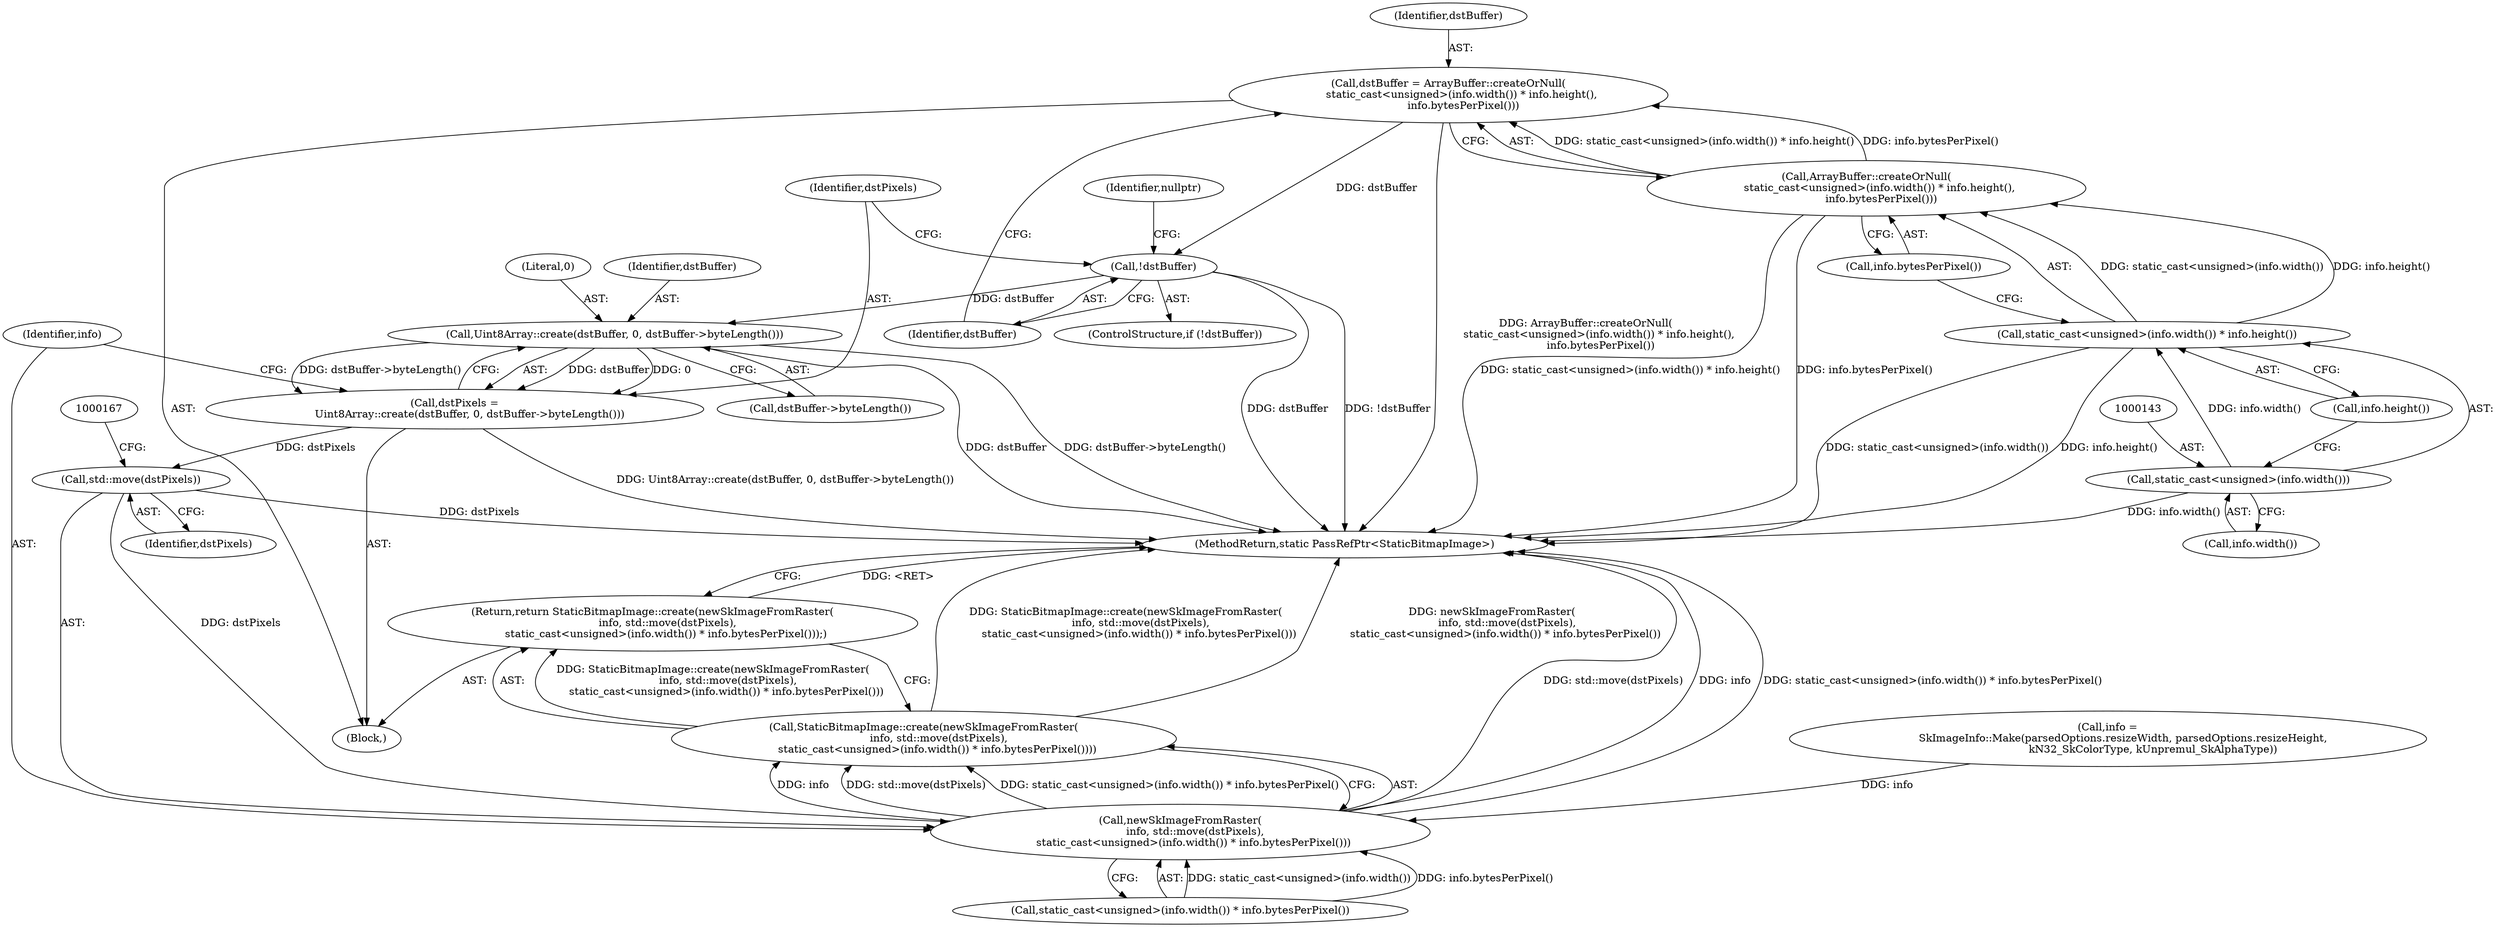 digraph "0_Chrome_d59a4441697f6253e7dc3f7ae5caad6e5fd2c778_1@API" {
"1000138" [label="(Call,dstBuffer = ArrayBuffer::createOrNull(\n        static_cast<unsigned>(info.width()) * info.height(),\n         info.bytesPerPixel()))"];
"1000140" [label="(Call,ArrayBuffer::createOrNull(\n        static_cast<unsigned>(info.width()) * info.height(),\n         info.bytesPerPixel()))"];
"1000141" [label="(Call,static_cast<unsigned>(info.width()) * info.height())"];
"1000142" [label="(Call,static_cast<unsigned>(info.width()))"];
"1000148" [label="(Call,!dstBuffer)"];
"1000155" [label="(Call,Uint8Array::create(dstBuffer, 0, dstBuffer->byteLength()))"];
"1000153" [label="(Call,dstPixels =\n         Uint8Array::create(dstBuffer, 0, dstBuffer->byteLength()))"];
"1000163" [label="(Call,std::move(dstPixels))"];
"1000161" [label="(Call,newSkImageFromRaster(\n         info, std::move(dstPixels),\n        static_cast<unsigned>(info.width()) * info.bytesPerPixel()))"];
"1000160" [label="(Call,StaticBitmapImage::create(newSkImageFromRaster(\n         info, std::move(dstPixels),\n        static_cast<unsigned>(info.width()) * info.bytesPerPixel())))"];
"1000159" [label="(Return,return StaticBitmapImage::create(newSkImageFromRaster(\n         info, std::move(dstPixels),\n        static_cast<unsigned>(info.width()) * info.bytesPerPixel()));)"];
"1000388" [label="(MethodReturn,static PassRefPtr<StaticBitmapImage>)"];
"1000157" [label="(Literal,0)"];
"1000160" [label="(Call,StaticBitmapImage::create(newSkImageFromRaster(\n         info, std::move(dstPixels),\n        static_cast<unsigned>(info.width()) * info.bytesPerPixel())))"];
"1000148" [label="(Call,!dstBuffer)"];
"1000146" [label="(Call,info.bytesPerPixel())"];
"1000151" [label="(Identifier,nullptr)"];
"1000145" [label="(Call,info.height())"];
"1000165" [label="(Call,static_cast<unsigned>(info.width()) * info.bytesPerPixel())"];
"1000161" [label="(Call,newSkImageFromRaster(\n         info, std::move(dstPixels),\n        static_cast<unsigned>(info.width()) * info.bytesPerPixel()))"];
"1000144" [label="(Call,info.width())"];
"1000142" [label="(Call,static_cast<unsigned>(info.width()))"];
"1000124" [label="(Block,)"];
"1000164" [label="(Identifier,dstPixels)"];
"1000163" [label="(Call,std::move(dstPixels))"];
"1000159" [label="(Return,return StaticBitmapImage::create(newSkImageFromRaster(\n         info, std::move(dstPixels),\n        static_cast<unsigned>(info.width()) * info.bytesPerPixel()));)"];
"1000147" [label="(ControlStructure,if (!dstBuffer))"];
"1000156" [label="(Identifier,dstBuffer)"];
"1000140" [label="(Call,ArrayBuffer::createOrNull(\n        static_cast<unsigned>(info.width()) * info.height(),\n         info.bytesPerPixel()))"];
"1000158" [label="(Call,dstBuffer->byteLength())"];
"1000141" [label="(Call,static_cast<unsigned>(info.width()) * info.height())"];
"1000139" [label="(Identifier,dstBuffer)"];
"1000153" [label="(Call,dstPixels =\n         Uint8Array::create(dstBuffer, 0, dstBuffer->byteLength()))"];
"1000155" [label="(Call,Uint8Array::create(dstBuffer, 0, dstBuffer->byteLength()))"];
"1000149" [label="(Identifier,dstBuffer)"];
"1000162" [label="(Identifier,info)"];
"1000126" [label="(Call,info =\n         SkImageInfo::Make(parsedOptions.resizeWidth, parsedOptions.resizeHeight,\n                           kN32_SkColorType, kUnpremul_SkAlphaType))"];
"1000138" [label="(Call,dstBuffer = ArrayBuffer::createOrNull(\n        static_cast<unsigned>(info.width()) * info.height(),\n         info.bytesPerPixel()))"];
"1000154" [label="(Identifier,dstPixels)"];
"1000138" -> "1000124"  [label="AST: "];
"1000138" -> "1000140"  [label="CFG: "];
"1000139" -> "1000138"  [label="AST: "];
"1000140" -> "1000138"  [label="AST: "];
"1000149" -> "1000138"  [label="CFG: "];
"1000138" -> "1000388"  [label="DDG: ArrayBuffer::createOrNull(\n        static_cast<unsigned>(info.width()) * info.height(),\n         info.bytesPerPixel())"];
"1000140" -> "1000138"  [label="DDG: static_cast<unsigned>(info.width()) * info.height()"];
"1000140" -> "1000138"  [label="DDG: info.bytesPerPixel()"];
"1000138" -> "1000148"  [label="DDG: dstBuffer"];
"1000140" -> "1000146"  [label="CFG: "];
"1000141" -> "1000140"  [label="AST: "];
"1000146" -> "1000140"  [label="AST: "];
"1000140" -> "1000388"  [label="DDG: static_cast<unsigned>(info.width()) * info.height()"];
"1000140" -> "1000388"  [label="DDG: info.bytesPerPixel()"];
"1000141" -> "1000140"  [label="DDG: static_cast<unsigned>(info.width())"];
"1000141" -> "1000140"  [label="DDG: info.height()"];
"1000141" -> "1000145"  [label="CFG: "];
"1000142" -> "1000141"  [label="AST: "];
"1000145" -> "1000141"  [label="AST: "];
"1000146" -> "1000141"  [label="CFG: "];
"1000141" -> "1000388"  [label="DDG: static_cast<unsigned>(info.width())"];
"1000141" -> "1000388"  [label="DDG: info.height()"];
"1000142" -> "1000141"  [label="DDG: info.width()"];
"1000142" -> "1000144"  [label="CFG: "];
"1000143" -> "1000142"  [label="AST: "];
"1000144" -> "1000142"  [label="AST: "];
"1000145" -> "1000142"  [label="CFG: "];
"1000142" -> "1000388"  [label="DDG: info.width()"];
"1000148" -> "1000147"  [label="AST: "];
"1000148" -> "1000149"  [label="CFG: "];
"1000149" -> "1000148"  [label="AST: "];
"1000151" -> "1000148"  [label="CFG: "];
"1000154" -> "1000148"  [label="CFG: "];
"1000148" -> "1000388"  [label="DDG: dstBuffer"];
"1000148" -> "1000388"  [label="DDG: !dstBuffer"];
"1000148" -> "1000155"  [label="DDG: dstBuffer"];
"1000155" -> "1000153"  [label="AST: "];
"1000155" -> "1000158"  [label="CFG: "];
"1000156" -> "1000155"  [label="AST: "];
"1000157" -> "1000155"  [label="AST: "];
"1000158" -> "1000155"  [label="AST: "];
"1000153" -> "1000155"  [label="CFG: "];
"1000155" -> "1000388"  [label="DDG: dstBuffer->byteLength()"];
"1000155" -> "1000388"  [label="DDG: dstBuffer"];
"1000155" -> "1000153"  [label="DDG: dstBuffer"];
"1000155" -> "1000153"  [label="DDG: 0"];
"1000155" -> "1000153"  [label="DDG: dstBuffer->byteLength()"];
"1000153" -> "1000124"  [label="AST: "];
"1000154" -> "1000153"  [label="AST: "];
"1000162" -> "1000153"  [label="CFG: "];
"1000153" -> "1000388"  [label="DDG: Uint8Array::create(dstBuffer, 0, dstBuffer->byteLength())"];
"1000153" -> "1000163"  [label="DDG: dstPixels"];
"1000163" -> "1000161"  [label="AST: "];
"1000163" -> "1000164"  [label="CFG: "];
"1000164" -> "1000163"  [label="AST: "];
"1000167" -> "1000163"  [label="CFG: "];
"1000163" -> "1000388"  [label="DDG: dstPixels"];
"1000163" -> "1000161"  [label="DDG: dstPixels"];
"1000161" -> "1000160"  [label="AST: "];
"1000161" -> "1000165"  [label="CFG: "];
"1000162" -> "1000161"  [label="AST: "];
"1000165" -> "1000161"  [label="AST: "];
"1000160" -> "1000161"  [label="CFG: "];
"1000161" -> "1000388"  [label="DDG: std::move(dstPixels)"];
"1000161" -> "1000388"  [label="DDG: info"];
"1000161" -> "1000388"  [label="DDG: static_cast<unsigned>(info.width()) * info.bytesPerPixel()"];
"1000161" -> "1000160"  [label="DDG: info"];
"1000161" -> "1000160"  [label="DDG: std::move(dstPixels)"];
"1000161" -> "1000160"  [label="DDG: static_cast<unsigned>(info.width()) * info.bytesPerPixel()"];
"1000126" -> "1000161"  [label="DDG: info"];
"1000165" -> "1000161"  [label="DDG: static_cast<unsigned>(info.width())"];
"1000165" -> "1000161"  [label="DDG: info.bytesPerPixel()"];
"1000160" -> "1000159"  [label="AST: "];
"1000159" -> "1000160"  [label="CFG: "];
"1000160" -> "1000388"  [label="DDG: StaticBitmapImage::create(newSkImageFromRaster(\n         info, std::move(dstPixels),\n        static_cast<unsigned>(info.width()) * info.bytesPerPixel()))"];
"1000160" -> "1000388"  [label="DDG: newSkImageFromRaster(\n         info, std::move(dstPixels),\n        static_cast<unsigned>(info.width()) * info.bytesPerPixel())"];
"1000160" -> "1000159"  [label="DDG: StaticBitmapImage::create(newSkImageFromRaster(\n         info, std::move(dstPixels),\n        static_cast<unsigned>(info.width()) * info.bytesPerPixel()))"];
"1000159" -> "1000124"  [label="AST: "];
"1000388" -> "1000159"  [label="CFG: "];
"1000159" -> "1000388"  [label="DDG: <RET>"];
}
